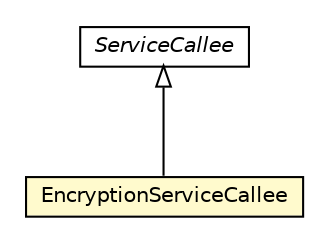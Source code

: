 #!/usr/local/bin/dot
#
# Class diagram 
# Generated by UMLGraph version R5_6-24-gf6e263 (http://www.umlgraph.org/)
#

digraph G {
	edge [fontname="Helvetica",fontsize=10,labelfontname="Helvetica",labelfontsize=10];
	node [fontname="Helvetica",fontsize=10,shape=plaintext];
	nodesep=0.25;
	ranksep=0.5;
	// org.universAAL.security.cryptographic.services.EncryptionServiceCallee
	c1791 [label=<<table title="org.universAAL.security.cryptographic.services.EncryptionServiceCallee" border="0" cellborder="1" cellspacing="0" cellpadding="2" port="p" bgcolor="lemonChiffon" href="./EncryptionServiceCallee.html">
		<tr><td><table border="0" cellspacing="0" cellpadding="1">
<tr><td align="center" balign="center"> EncryptionServiceCallee </td></tr>
		</table></td></tr>
		</table>>, URL="./EncryptionServiceCallee.html", fontname="Helvetica", fontcolor="black", fontsize=10.0];
	//org.universAAL.security.cryptographic.services.EncryptionServiceCallee extends org.universAAL.middleware.service.ServiceCallee
	c1830:p -> c1791:p [dir=back,arrowtail=empty];
	// org.universAAL.middleware.service.ServiceCallee
	c1830 [label=<<table title="org.universAAL.middleware.service.ServiceCallee" border="0" cellborder="1" cellspacing="0" cellpadding="2" port="p" href="http://java.sun.com/j2se/1.4.2/docs/api/org/universAAL/middleware/service/ServiceCallee.html">
		<tr><td><table border="0" cellspacing="0" cellpadding="1">
<tr><td align="center" balign="center"><font face="Helvetica-Oblique"> ServiceCallee </font></td></tr>
		</table></td></tr>
		</table>>, URL="http://java.sun.com/j2se/1.4.2/docs/api/org/universAAL/middleware/service/ServiceCallee.html", fontname="Helvetica", fontcolor="black", fontsize=10.0];
}

